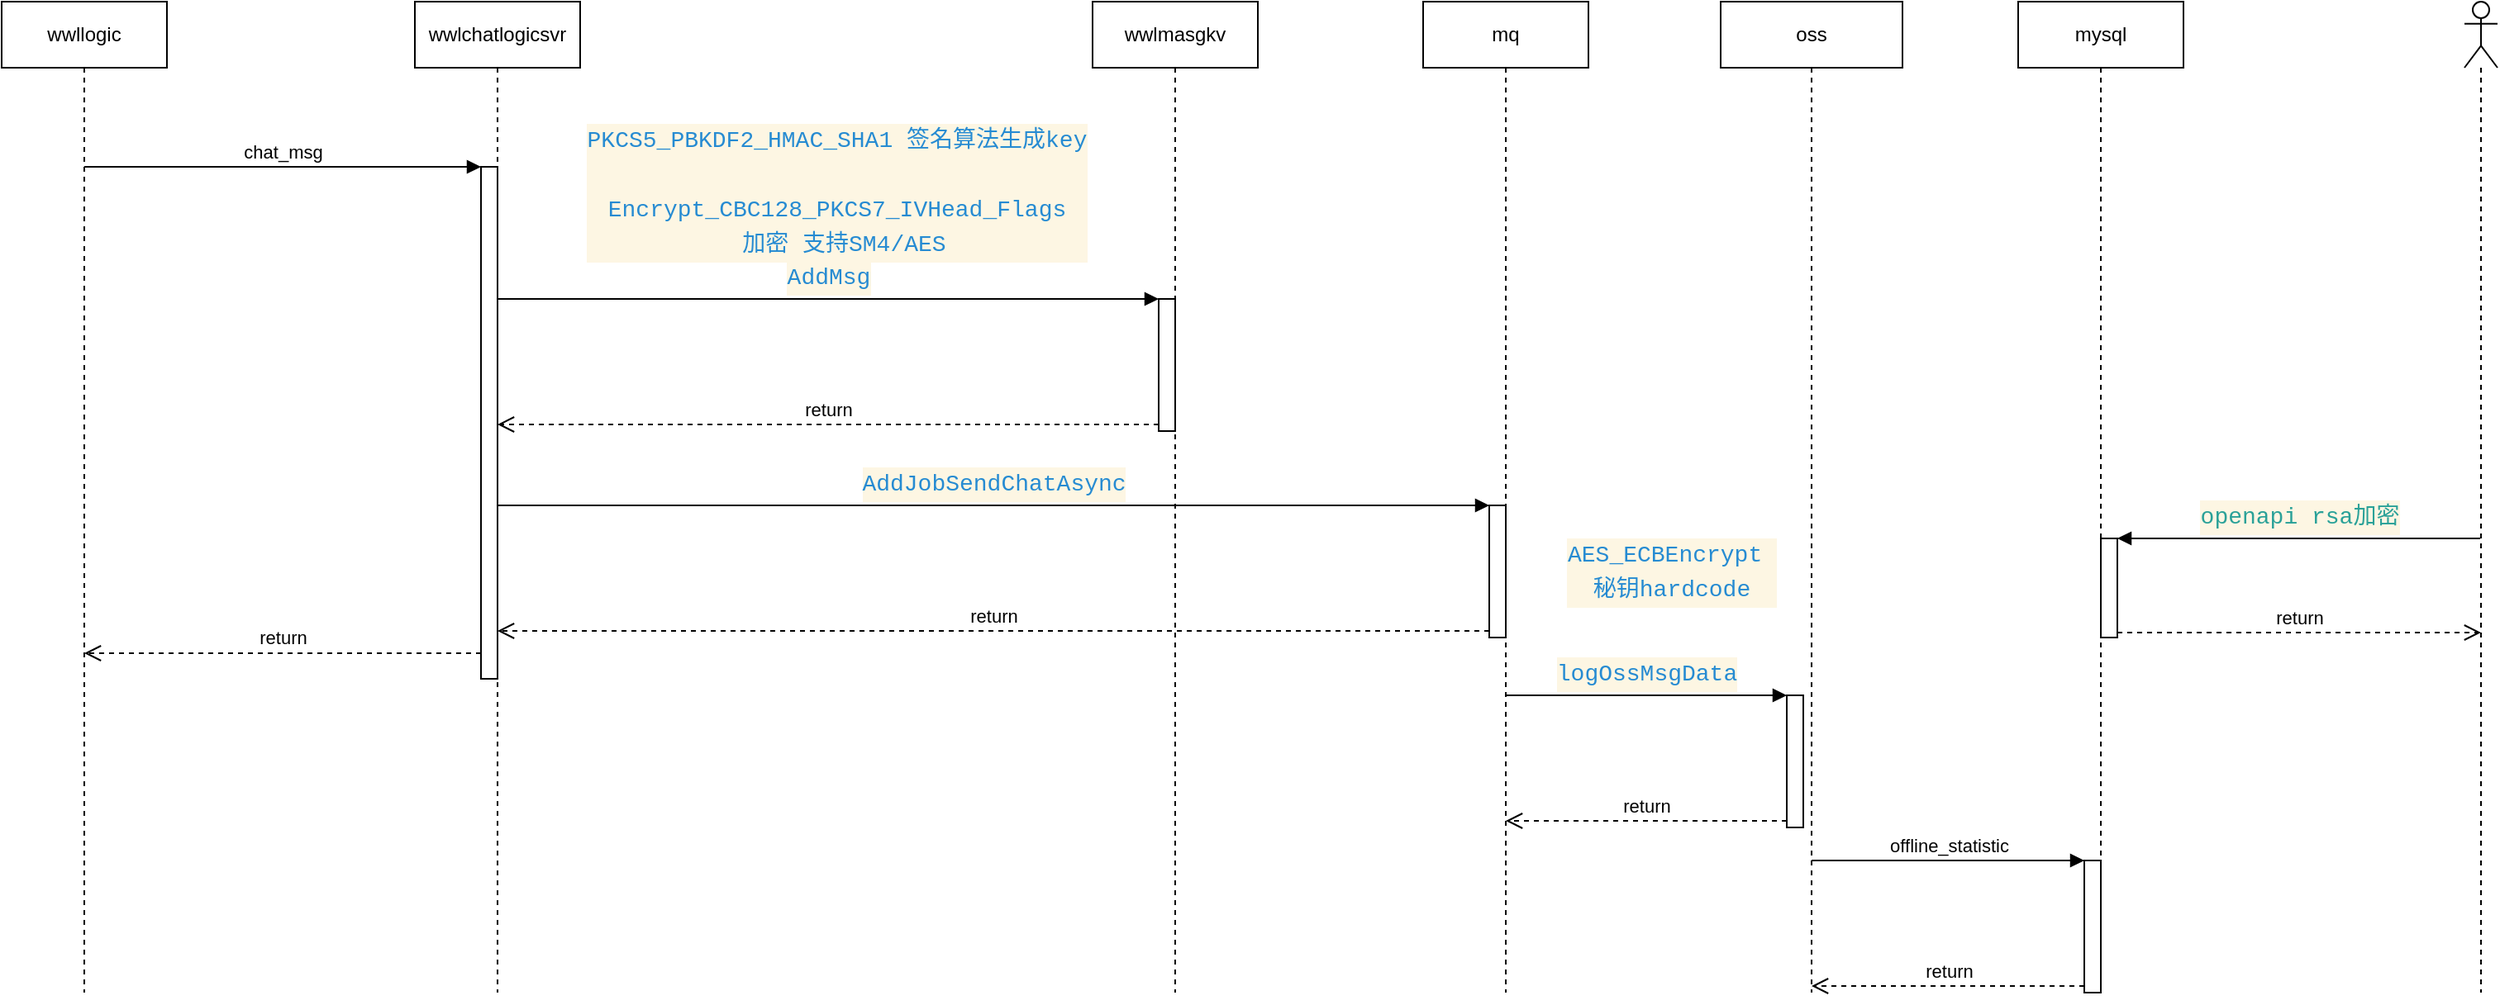 <mxfile version="15.3.8" type="github">
  <diagram id="-UQPJfX9kfppx-DOzCiM" name="Page-1">
    <mxGraphModel dx="2125" dy="706" grid="1" gridSize="10" guides="1" tooltips="1" connect="1" arrows="1" fold="1" page="1" pageScale="1" pageWidth="827" pageHeight="1169" math="0" shadow="0">
      <root>
        <mxCell id="0" />
        <mxCell id="1" parent="0" />
        <mxCell id="--N74BLe7_7DkdRHaW-v-1" value="wwlchatlogicsvr" style="shape=umlLifeline;perimeter=lifelinePerimeter;whiteSpace=wrap;html=1;container=1;collapsible=0;recursiveResize=0;outlineConnect=0;" vertex="1" parent="1">
          <mxGeometry x="-20" y="280" width="100" height="600" as="geometry" />
        </mxCell>
        <mxCell id="--N74BLe7_7DkdRHaW-v-9" value="" style="html=1;points=[];perimeter=orthogonalPerimeter;" vertex="1" parent="--N74BLe7_7DkdRHaW-v-1">
          <mxGeometry x="40" y="100" width="10" height="310" as="geometry" />
        </mxCell>
        <mxCell id="--N74BLe7_7DkdRHaW-v-3" value="wwlmasgkv" style="shape=umlLifeline;perimeter=lifelinePerimeter;whiteSpace=wrap;html=1;container=1;collapsible=0;recursiveResize=0;outlineConnect=0;" vertex="1" parent="1">
          <mxGeometry x="390" y="280" width="100" height="600" as="geometry" />
        </mxCell>
        <mxCell id="--N74BLe7_7DkdRHaW-v-12" value="" style="html=1;points=[];perimeter=orthogonalPerimeter;" vertex="1" parent="--N74BLe7_7DkdRHaW-v-3">
          <mxGeometry x="40" y="180" width="10" height="80" as="geometry" />
        </mxCell>
        <mxCell id="--N74BLe7_7DkdRHaW-v-4" value="wwllogic" style="shape=umlLifeline;perimeter=lifelinePerimeter;whiteSpace=wrap;html=1;container=1;collapsible=0;recursiveResize=0;outlineConnect=0;" vertex="1" parent="1">
          <mxGeometry x="-270" y="280" width="100" height="600" as="geometry" />
        </mxCell>
        <mxCell id="--N74BLe7_7DkdRHaW-v-7" value="mysql" style="shape=umlLifeline;perimeter=lifelinePerimeter;whiteSpace=wrap;html=1;container=1;collapsible=0;recursiveResize=0;outlineConnect=0;" vertex="1" parent="1">
          <mxGeometry x="950" y="280" width="100" height="600" as="geometry" />
        </mxCell>
        <mxCell id="--N74BLe7_7DkdRHaW-v-24" value="" style="html=1;points=[];perimeter=orthogonalPerimeter;" vertex="1" parent="--N74BLe7_7DkdRHaW-v-7">
          <mxGeometry x="40" y="520" width="10" height="80" as="geometry" />
        </mxCell>
        <mxCell id="--N74BLe7_7DkdRHaW-v-33" value="" style="html=1;points=[];perimeter=orthogonalPerimeter;" vertex="1" parent="--N74BLe7_7DkdRHaW-v-7">
          <mxGeometry x="50" y="325" width="10" height="60" as="geometry" />
        </mxCell>
        <mxCell id="--N74BLe7_7DkdRHaW-v-35" value="return" style="html=1;verticalAlign=bottom;endArrow=open;dashed=1;endSize=8;exitX=1;exitY=0.95;" edge="1" source="--N74BLe7_7DkdRHaW-v-33" parent="--N74BLe7_7DkdRHaW-v-7">
          <mxGeometry relative="1" as="geometry">
            <mxPoint x="280" y="382" as="targetPoint" />
          </mxGeometry>
        </mxCell>
        <mxCell id="--N74BLe7_7DkdRHaW-v-10" value="chat_msg" style="html=1;verticalAlign=bottom;endArrow=block;entryX=0;entryY=0;" edge="1" target="--N74BLe7_7DkdRHaW-v-9" parent="1" source="--N74BLe7_7DkdRHaW-v-4">
          <mxGeometry relative="1" as="geometry">
            <mxPoint x="160" y="380" as="sourcePoint" />
          </mxGeometry>
        </mxCell>
        <mxCell id="--N74BLe7_7DkdRHaW-v-11" value="return" style="html=1;verticalAlign=bottom;endArrow=open;dashed=1;endSize=8;exitX=0;exitY=0.95;" edge="1" source="--N74BLe7_7DkdRHaW-v-9" parent="1" target="--N74BLe7_7DkdRHaW-v-4">
          <mxGeometry relative="1" as="geometry">
            <mxPoint x="160" y="456" as="targetPoint" />
          </mxGeometry>
        </mxCell>
        <mxCell id="--N74BLe7_7DkdRHaW-v-13" value="&lt;div style=&quot;color: rgb(51 , 51 , 51) ; background-color: rgb(253 , 246 , 227) ; font-family: &amp;#34;menlo&amp;#34; , &amp;#34;monaco&amp;#34; , &amp;#34;courier new&amp;#34; , monospace ; font-size: 14px ; line-height: 21px&quot;&gt;&lt;span style=&quot;color: #268bd2&quot;&gt;AddMsg&lt;/span&gt;&lt;/div&gt;" style="html=1;verticalAlign=bottom;endArrow=block;entryX=0;entryY=0;" edge="1" target="--N74BLe7_7DkdRHaW-v-12" parent="1" source="--N74BLe7_7DkdRHaW-v-1">
          <mxGeometry relative="1" as="geometry">
            <mxPoint x="360" y="490" as="sourcePoint" />
          </mxGeometry>
        </mxCell>
        <mxCell id="--N74BLe7_7DkdRHaW-v-14" value="return" style="html=1;verticalAlign=bottom;endArrow=open;dashed=1;endSize=8;exitX=0;exitY=0.95;" edge="1" source="--N74BLe7_7DkdRHaW-v-12" parent="1" target="--N74BLe7_7DkdRHaW-v-1">
          <mxGeometry relative="1" as="geometry">
            <mxPoint x="250" y="566" as="targetPoint" />
          </mxGeometry>
        </mxCell>
        <mxCell id="--N74BLe7_7DkdRHaW-v-15" value="mq" style="shape=umlLifeline;perimeter=lifelinePerimeter;whiteSpace=wrap;html=1;container=1;collapsible=0;recursiveResize=0;outlineConnect=0;" vertex="1" parent="1">
          <mxGeometry x="590" y="280" width="100" height="600" as="geometry" />
        </mxCell>
        <mxCell id="--N74BLe7_7DkdRHaW-v-17" value="" style="html=1;points=[];perimeter=orthogonalPerimeter;" vertex="1" parent="--N74BLe7_7DkdRHaW-v-15">
          <mxGeometry x="40" y="305" width="10" height="80" as="geometry" />
        </mxCell>
        <mxCell id="--N74BLe7_7DkdRHaW-v-16" value="oss" style="shape=umlLifeline;perimeter=lifelinePerimeter;whiteSpace=wrap;html=1;container=1;collapsible=0;recursiveResize=0;outlineConnect=0;" vertex="1" parent="1">
          <mxGeometry x="770" y="280" width="110" height="600" as="geometry" />
        </mxCell>
        <mxCell id="--N74BLe7_7DkdRHaW-v-20" value="" style="html=1;points=[];perimeter=orthogonalPerimeter;" vertex="1" parent="--N74BLe7_7DkdRHaW-v-16">
          <mxGeometry x="40" y="420" width="10" height="80" as="geometry" />
        </mxCell>
        <mxCell id="--N74BLe7_7DkdRHaW-v-18" value="&lt;div style=&quot;color: rgb(51 , 51 , 51) ; background-color: rgb(253 , 246 , 227) ; font-family: &amp;#34;menlo&amp;#34; , &amp;#34;monaco&amp;#34; , &amp;#34;courier new&amp;#34; , monospace ; font-size: 14px ; line-height: 21px&quot;&gt;&lt;span style=&quot;color: #268bd2&quot;&gt;AddJobSendChatAsync&lt;/span&gt;&lt;/div&gt;" style="html=1;verticalAlign=bottom;endArrow=block;entryX=0;entryY=0;" edge="1" target="--N74BLe7_7DkdRHaW-v-17" parent="1" source="--N74BLe7_7DkdRHaW-v-1">
          <mxGeometry relative="1" as="geometry">
            <mxPoint x="560" y="585" as="sourcePoint" />
          </mxGeometry>
        </mxCell>
        <mxCell id="--N74BLe7_7DkdRHaW-v-19" value="return" style="html=1;verticalAlign=bottom;endArrow=open;dashed=1;endSize=8;exitX=0;exitY=0.95;" edge="1" source="--N74BLe7_7DkdRHaW-v-17" parent="1" target="--N74BLe7_7DkdRHaW-v-1">
          <mxGeometry relative="1" as="geometry">
            <mxPoint x="560" y="661" as="targetPoint" />
          </mxGeometry>
        </mxCell>
        <mxCell id="--N74BLe7_7DkdRHaW-v-21" value="&lt;div style=&quot;color: rgb(51 , 51 , 51) ; background-color: rgb(253 , 246 , 227) ; font-family: &amp;#34;menlo&amp;#34; , &amp;#34;monaco&amp;#34; , &amp;#34;courier new&amp;#34; , monospace ; font-size: 14px ; line-height: 21px&quot;&gt;&lt;span style=&quot;color: #268bd2&quot;&gt;logOssMsgData&lt;/span&gt;&lt;/div&gt;" style="html=1;verticalAlign=bottom;endArrow=block;entryX=0;entryY=0;" edge="1" target="--N74BLe7_7DkdRHaW-v-20" parent="1" source="--N74BLe7_7DkdRHaW-v-15">
          <mxGeometry relative="1" as="geometry">
            <mxPoint x="740" y="700" as="sourcePoint" />
          </mxGeometry>
        </mxCell>
        <mxCell id="--N74BLe7_7DkdRHaW-v-22" value="return" style="html=1;verticalAlign=bottom;endArrow=open;dashed=1;endSize=8;exitX=0;exitY=0.95;" edge="1" source="--N74BLe7_7DkdRHaW-v-20" parent="1" target="--N74BLe7_7DkdRHaW-v-15">
          <mxGeometry relative="1" as="geometry">
            <mxPoint x="740" y="776" as="targetPoint" />
          </mxGeometry>
        </mxCell>
        <mxCell id="--N74BLe7_7DkdRHaW-v-25" value="offline_statistic" style="html=1;verticalAlign=bottom;endArrow=block;" edge="1" target="--N74BLe7_7DkdRHaW-v-24" parent="1" source="--N74BLe7_7DkdRHaW-v-16">
          <mxGeometry relative="1" as="geometry">
            <mxPoint x="830" y="800" as="sourcePoint" />
          </mxGeometry>
        </mxCell>
        <mxCell id="--N74BLe7_7DkdRHaW-v-26" value="return" style="html=1;verticalAlign=bottom;endArrow=open;dashed=1;endSize=8;exitX=0;exitY=0.95;" edge="1" source="--N74BLe7_7DkdRHaW-v-24" parent="1" target="--N74BLe7_7DkdRHaW-v-16">
          <mxGeometry relative="1" as="geometry">
            <mxPoint x="920" y="876" as="targetPoint" />
          </mxGeometry>
        </mxCell>
        <mxCell id="--N74BLe7_7DkdRHaW-v-27" value="&lt;div style=&quot;color: rgb(51 , 51 , 51) ; background-color: rgb(253 , 246 , 227) ; font-family: &amp;#34;menlo&amp;#34; , &amp;#34;monaco&amp;#34; , &amp;#34;courier new&amp;#34; , monospace ; font-size: 14px ; line-height: 21px&quot;&gt;&lt;span style=&quot;color: #268bd2&quot;&gt;AES_ECBEncrypt&amp;nbsp;&lt;/span&gt;&lt;/div&gt;&lt;div style=&quot;color: rgb(51 , 51 , 51) ; background-color: rgb(253 , 246 , 227) ; font-family: &amp;#34;menlo&amp;#34; , &amp;#34;monaco&amp;#34; , &amp;#34;courier new&amp;#34; , monospace ; font-size: 14px ; line-height: 21px&quot;&gt;&lt;span style=&quot;color: #268bd2&quot;&gt;秘钥hardcode&lt;/span&gt;&lt;/div&gt;" style="text;html=1;align=center;verticalAlign=middle;resizable=0;points=[];autosize=1;strokeColor=none;fillColor=none;" vertex="1" parent="1">
          <mxGeometry x="670" y="600" width="140" height="50" as="geometry" />
        </mxCell>
        <mxCell id="--N74BLe7_7DkdRHaW-v-29" value="&lt;div style=&quot;color: rgb(51 , 51 , 51) ; background-color: rgb(253 , 246 , 227) ; font-family: &amp;#34;menlo&amp;#34; , &amp;#34;monaco&amp;#34; , &amp;#34;courier new&amp;#34; , monospace ; font-size: 14px ; line-height: 21px&quot;&gt;&lt;span style=&quot;color: rgb(38 , 139 , 210) ; font-family: &amp;#34;menlo&amp;#34; , &amp;#34;monaco&amp;#34; , &amp;#34;courier new&amp;#34; , monospace&quot;&gt;PKCS5_PBKDF2_HMAC_SHA1&lt;/span&gt;&lt;span style=&quot;color: #268bd2&quot;&gt;&amp;nbsp;签名算法生成key&lt;/span&gt;&lt;/div&gt;&lt;div style=&quot;color: rgb(51 , 51 , 51) ; background-color: rgb(253 , 246 , 227) ; font-family: &amp;#34;menlo&amp;#34; , &amp;#34;monaco&amp;#34; , &amp;#34;courier new&amp;#34; , monospace ; font-size: 14px ; line-height: 21px&quot;&gt;&lt;span style=&quot;color: #268bd2&quot;&gt;&lt;br&gt;&lt;/span&gt;&lt;/div&gt;&lt;div style=&quot;color: rgb(51 , 51 , 51) ; background-color: rgb(253 , 246 , 227) ; font-family: &amp;#34;menlo&amp;#34; , &amp;#34;monaco&amp;#34; , &amp;#34;courier new&amp;#34; , monospace ; font-size: 14px ; line-height: 21px&quot;&gt;&lt;div style=&quot;line-height: 21px&quot;&gt;&lt;span style=&quot;color: #268bd2&quot;&gt;Encrypt_CBC128_PKCS7_IVHead_Flags&lt;/span&gt;&lt;/div&gt;&lt;div style=&quot;line-height: 21px&quot;&gt;&lt;span style=&quot;color: #268bd2&quot;&gt;&amp;nbsp;加密 支持SM4/AES&lt;/span&gt;&lt;/div&gt;&lt;/div&gt;" style="text;html=1;align=center;verticalAlign=middle;resizable=0;points=[];autosize=1;strokeColor=none;fillColor=none;" vertex="1" parent="1">
          <mxGeometry x="75" y="350" width="320" height="90" as="geometry" />
        </mxCell>
        <mxCell id="--N74BLe7_7DkdRHaW-v-31" value="" style="shape=umlLifeline;participant=umlActor;perimeter=lifelinePerimeter;whiteSpace=wrap;html=1;container=1;collapsible=0;recursiveResize=0;verticalAlign=top;spacingTop=36;outlineConnect=0;" vertex="1" parent="1">
          <mxGeometry x="1220" y="280" width="20" height="600" as="geometry" />
        </mxCell>
        <mxCell id="--N74BLe7_7DkdRHaW-v-34" value="&lt;div style=&quot;color: rgb(51 , 51 , 51) ; background-color: rgb(253 , 246 , 227) ; font-family: &amp;#34;menlo&amp;#34; , &amp;#34;monaco&amp;#34; , &amp;#34;courier new&amp;#34; , monospace ; font-size: 14px ; line-height: 21px&quot;&gt;&lt;span style=&quot;color: #2aa198&quot;&gt;openapi rsa加密&lt;/span&gt;&lt;/div&gt;" style="html=1;verticalAlign=bottom;endArrow=block;entryX=1;entryY=0;" edge="1" target="--N74BLe7_7DkdRHaW-v-33" parent="1" source="--N74BLe7_7DkdRHaW-v-31">
          <mxGeometry relative="1" as="geometry">
            <mxPoint x="1070" y="605" as="sourcePoint" />
          </mxGeometry>
        </mxCell>
      </root>
    </mxGraphModel>
  </diagram>
</mxfile>
